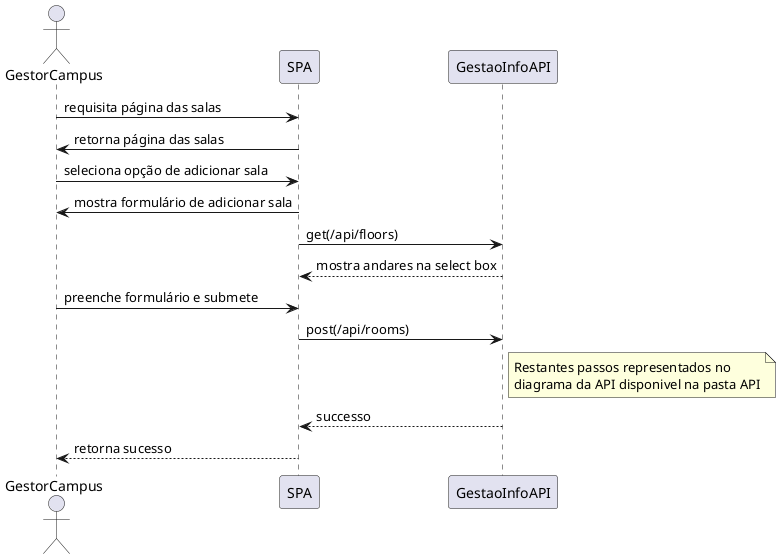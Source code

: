 @startuml

actor GestorCampus as User

participant SPA
participant "GestaoInfoAPI" as API

User -> SPA: requisita página das salas
SPA -> User: retorna página das salas

User -> SPA: seleciona opção de adicionar sala
SPA -> User: mostra formulário de adicionar sala

SPA -> API: get(/api/floors)
API --> SPA: mostra andares na select box

User -> SPA: preenche formulário e submete

SPA -> API: post(/api/rooms)

note right of API 
    Restantes passos representados no 
    diagrama da API disponivel na pasta API
end note

API --> SPA: successo
SPA --> User: retorna sucesso

@enduml